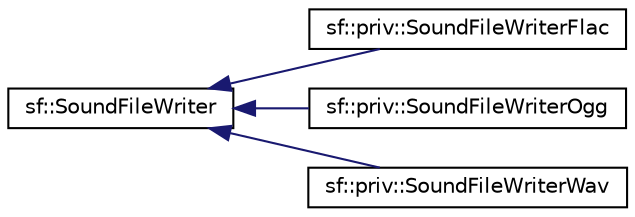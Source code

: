 digraph "Graphical Class Hierarchy"
{
 // LATEX_PDF_SIZE
  edge [fontname="Helvetica",fontsize="10",labelfontname="Helvetica",labelfontsize="10"];
  node [fontname="Helvetica",fontsize="10",shape=record];
  rankdir="LR";
  Node0 [label="sf::SoundFileWriter",height=0.2,width=0.4,color="black", fillcolor="white", style="filled",URL="$d8/de4/classsf_1_1SoundFileWriter.html",tooltip="Abstract base class for sound file encoding."];
  Node0 -> Node1 [dir="back",color="midnightblue",fontsize="10",style="solid",fontname="Helvetica"];
  Node1 [label="sf::priv::SoundFileWriterFlac",height=0.2,width=0.4,color="black", fillcolor="white", style="filled",URL="$dc/dbe/classsf_1_1priv_1_1SoundFileWriterFlac.html",tooltip="Implementation of sound file writer that handles FLAC files."];
  Node0 -> Node2 [dir="back",color="midnightblue",fontsize="10",style="solid",fontname="Helvetica"];
  Node2 [label="sf::priv::SoundFileWriterOgg",height=0.2,width=0.4,color="black", fillcolor="white", style="filled",URL="$d9/dfc/classsf_1_1priv_1_1SoundFileWriterOgg.html",tooltip="Implementation of sound file writer that handles OGG/Vorbis files."];
  Node0 -> Node3 [dir="back",color="midnightblue",fontsize="10",style="solid",fontname="Helvetica"];
  Node3 [label="sf::priv::SoundFileWriterWav",height=0.2,width=0.4,color="black", fillcolor="white", style="filled",URL="$d7/dab/classsf_1_1priv_1_1SoundFileWriterWav.html",tooltip="Implementation of sound file writer that handles wav files."];
}
